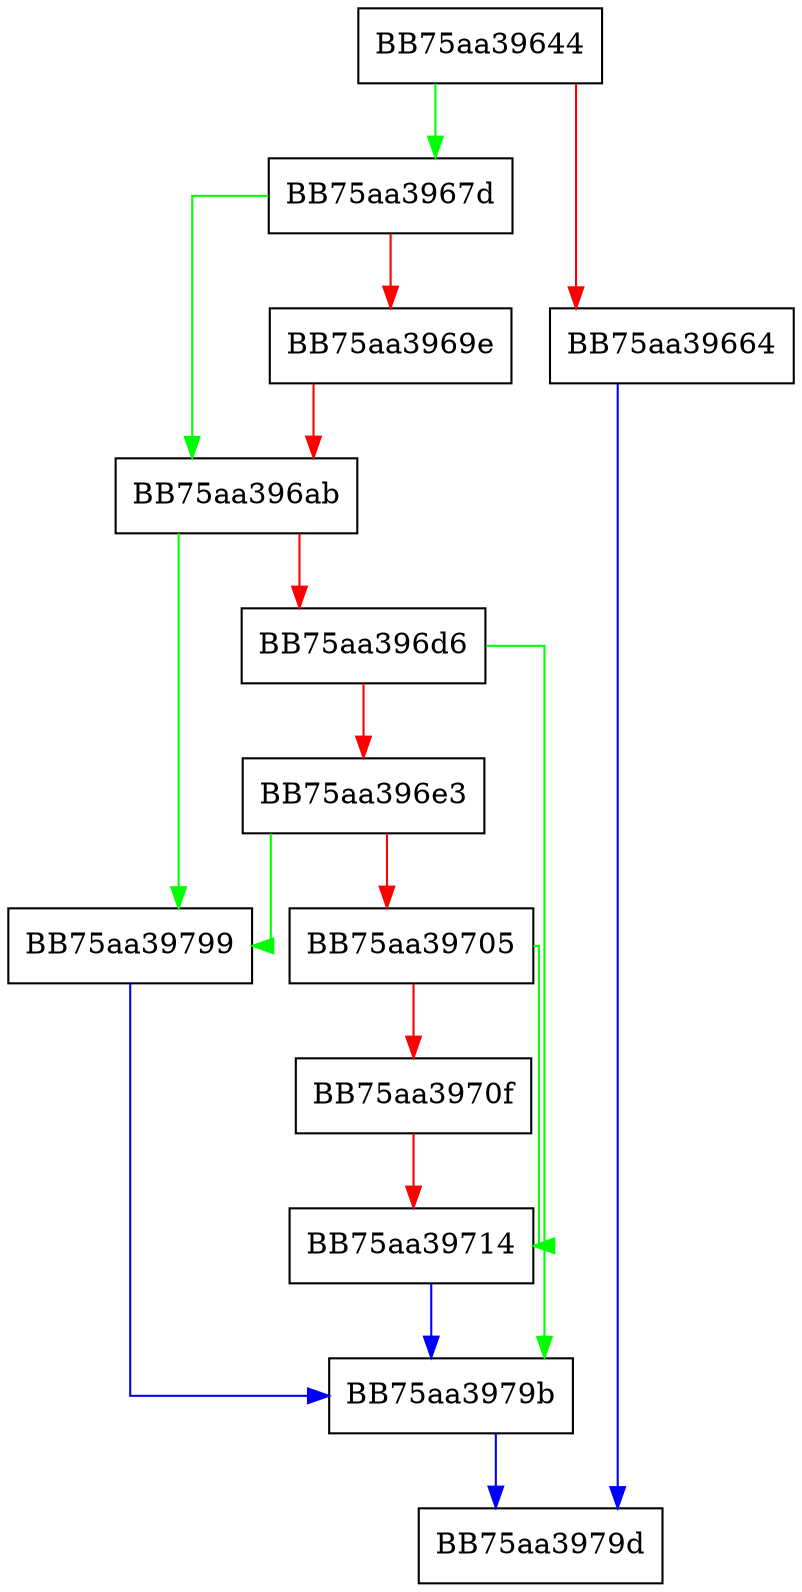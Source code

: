 digraph hasOwnProperty {
  node [shape="box"];
  graph [splines=ortho];
  BB75aa39644 -> BB75aa3967d [color="green"];
  BB75aa39644 -> BB75aa39664 [color="red"];
  BB75aa39664 -> BB75aa3979d [color="blue"];
  BB75aa3967d -> BB75aa396ab [color="green"];
  BB75aa3967d -> BB75aa3969e [color="red"];
  BB75aa3969e -> BB75aa396ab [color="red"];
  BB75aa396ab -> BB75aa39799 [color="green"];
  BB75aa396ab -> BB75aa396d6 [color="red"];
  BB75aa396d6 -> BB75aa3979b [color="green"];
  BB75aa396d6 -> BB75aa396e3 [color="red"];
  BB75aa396e3 -> BB75aa39799 [color="green"];
  BB75aa396e3 -> BB75aa39705 [color="red"];
  BB75aa39705 -> BB75aa39714 [color="green"];
  BB75aa39705 -> BB75aa3970f [color="red"];
  BB75aa3970f -> BB75aa39714 [color="red"];
  BB75aa39714 -> BB75aa3979b [color="blue"];
  BB75aa39799 -> BB75aa3979b [color="blue"];
  BB75aa3979b -> BB75aa3979d [color="blue"];
}